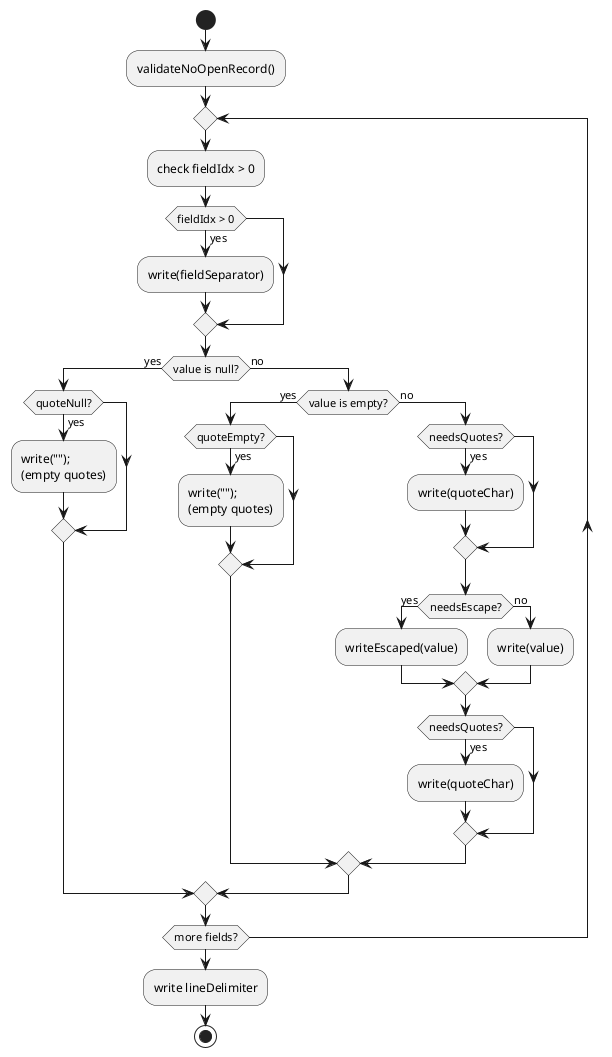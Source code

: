 @startuml csvwriter-cfg
start

:validateNoOpenRecord();

repeat
  :check fieldIdx > 0;

  if (fieldIdx > 0) then (yes)
    :write(fieldSeparator);
  endif

  if (value is null?) then (yes)
    if (quoteNull?) then (yes)
      :write("");\n(empty quotes);
    endif
  else (no)
    if (value is empty?) then (yes)
      if (quoteEmpty?) then (yes)
        :write("");\n(empty quotes);
      endif
    else (no)
      if (needsQuotes?) then (yes)
        :write(quoteChar);
      endif

      if (needsEscape?) then (yes)
        :writeEscaped(value);
      else (no)
        :write(value);
      endif

      if (needsQuotes?) then (yes)
        :write(quoteChar);
      endif
    endif
  endif

repeat while (more fields?)

:write lineDelimiter;
stop
@enduml